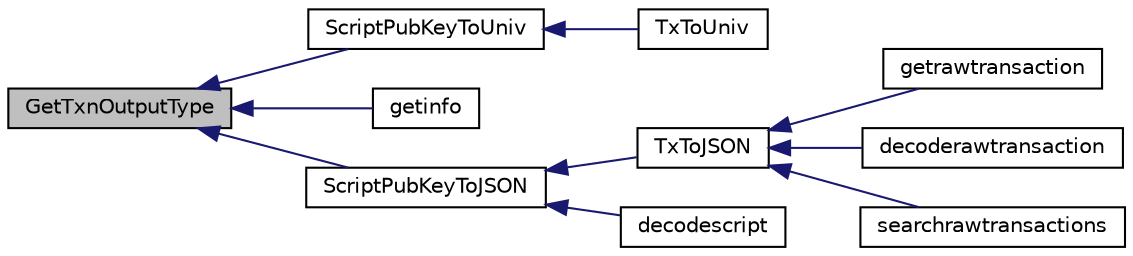 digraph "GetTxnOutputType"
{
  edge [fontname="Helvetica",fontsize="10",labelfontname="Helvetica",labelfontsize="10"];
  node [fontname="Helvetica",fontsize="10",shape=record];
  rankdir="LR";
  Node1589 [label="GetTxnOutputType",height=0.2,width=0.4,color="black", fillcolor="grey75", style="filled", fontcolor="black"];
  Node1589 -> Node1590 [dir="back",color="midnightblue",fontsize="10",style="solid",fontname="Helvetica"];
  Node1590 [label="ScriptPubKeyToUniv",height=0.2,width=0.4,color="black", fillcolor="white", style="filled",URL="$d5/d2e/core__write_8cpp.html#a4a51bf7268adbdcd58e7af445ea4db61"];
  Node1590 -> Node1591 [dir="back",color="midnightblue",fontsize="10",style="solid",fontname="Helvetica"];
  Node1591 [label="TxToUniv",height=0.2,width=0.4,color="black", fillcolor="white", style="filled",URL="$d5/d2e/core__write_8cpp.html#aeb901ca565e3df0e3bc0c9863ad8f53a"];
  Node1589 -> Node1592 [dir="back",color="midnightblue",fontsize="10",style="solid",fontname="Helvetica"];
  Node1592 [label="getinfo",height=0.2,width=0.4,color="black", fillcolor="white", style="filled",URL="$db/d48/rpcmisc_8cpp.html#a70335b93783d51e48d276a1e08bd721a"];
  Node1589 -> Node1593 [dir="back",color="midnightblue",fontsize="10",style="solid",fontname="Helvetica"];
  Node1593 [label="ScriptPubKeyToJSON",height=0.2,width=0.4,color="black", fillcolor="white", style="filled",URL="$dc/da8/rpcrawtransaction_8cpp.html#acb6efc0d76394e3858fe7451148069c2"];
  Node1593 -> Node1594 [dir="back",color="midnightblue",fontsize="10",style="solid",fontname="Helvetica"];
  Node1594 [label="TxToJSON",height=0.2,width=0.4,color="black", fillcolor="white", style="filled",URL="$dc/da8/rpcrawtransaction_8cpp.html#a366b04dae2aae86eee356cc85d759268"];
  Node1594 -> Node1595 [dir="back",color="midnightblue",fontsize="10",style="solid",fontname="Helvetica"];
  Node1595 [label="getrawtransaction",height=0.2,width=0.4,color="black", fillcolor="white", style="filled",URL="$dc/da8/rpcrawtransaction_8cpp.html#a12e1b8a05d99d1544e5343c2282cc55a"];
  Node1594 -> Node1596 [dir="back",color="midnightblue",fontsize="10",style="solid",fontname="Helvetica"];
  Node1596 [label="decoderawtransaction",height=0.2,width=0.4,color="black", fillcolor="white", style="filled",URL="$dc/da8/rpcrawtransaction_8cpp.html#a6775c600b1bfdbb22f38e5f1cd27cfea"];
  Node1594 -> Node1597 [dir="back",color="midnightblue",fontsize="10",style="solid",fontname="Helvetica"];
  Node1597 [label="searchrawtransactions",height=0.2,width=0.4,color="black", fillcolor="white", style="filled",URL="$dc/da8/rpcrawtransaction_8cpp.html#ae119520f4c7a75fcaf31fbfaf8dff482"];
  Node1593 -> Node1598 [dir="back",color="midnightblue",fontsize="10",style="solid",fontname="Helvetica"];
  Node1598 [label="decodescript",height=0.2,width=0.4,color="black", fillcolor="white", style="filled",URL="$dc/da8/rpcrawtransaction_8cpp.html#a342172992e2fa92490e8d83c2e95e87e"];
}
